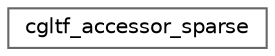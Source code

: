digraph "Graphical Class Hierarchy"
{
 // LATEX_PDF_SIZE
  bgcolor="transparent";
  edge [fontname=Helvetica,fontsize=10,labelfontname=Helvetica,labelfontsize=10];
  node [fontname=Helvetica,fontsize=10,shape=box,height=0.2,width=0.4];
  rankdir="LR";
  Node0 [id="Node000000",label="cgltf_accessor_sparse",height=0.2,width=0.4,color="grey40", fillcolor="white", style="filled",URL="$structcgltf__accessor__sparse.html",tooltip=" "];
}
